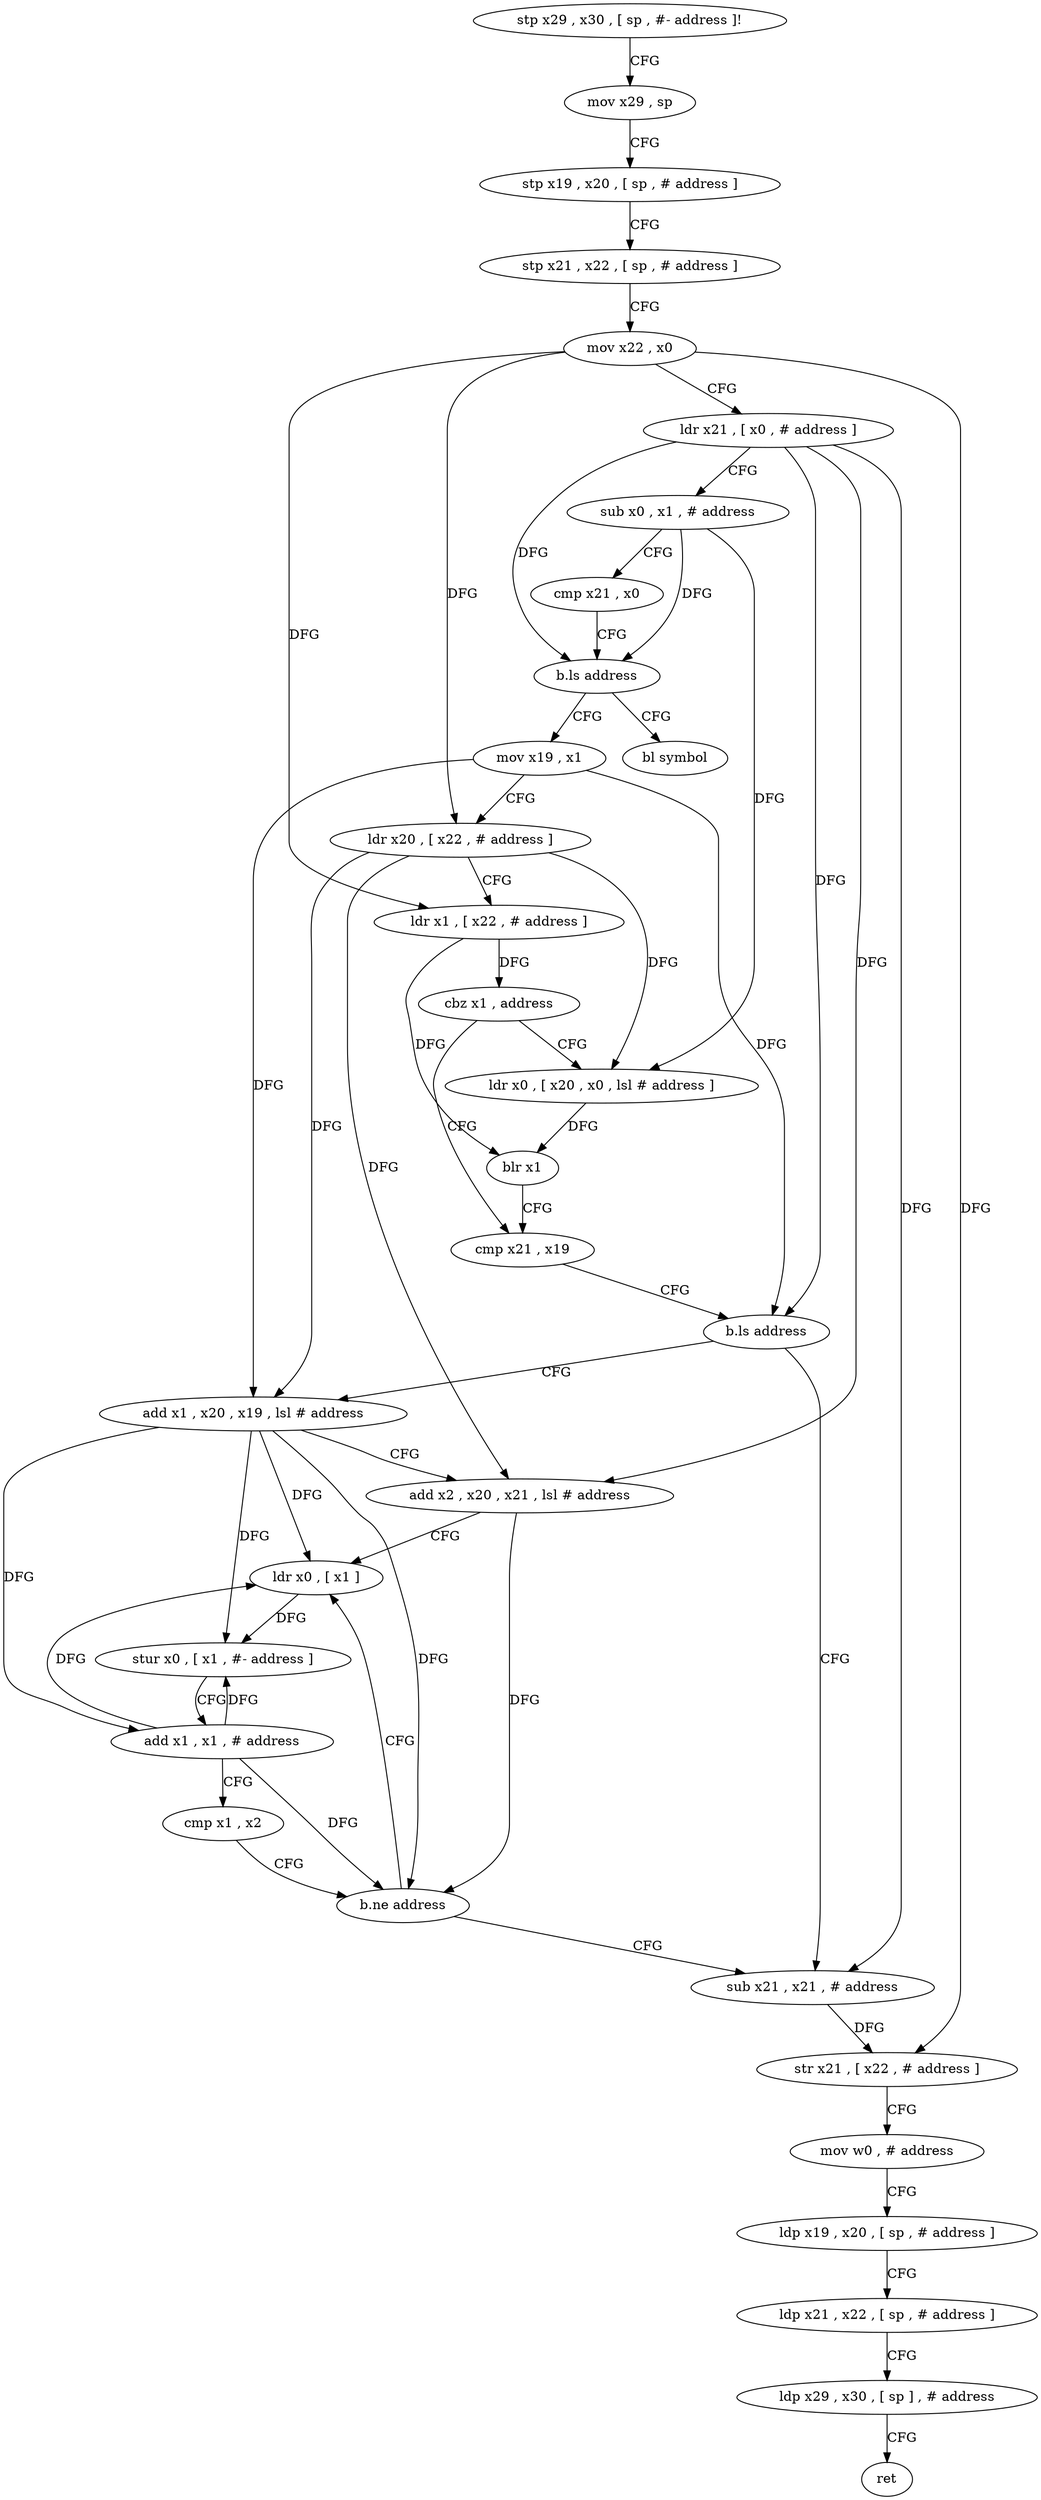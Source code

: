 digraph "func" {
"153236" [label = "stp x29 , x30 , [ sp , #- address ]!" ]
"153240" [label = "mov x29 , sp" ]
"153244" [label = "stp x19 , x20 , [ sp , # address ]" ]
"153248" [label = "stp x21 , x22 , [ sp , # address ]" ]
"153252" [label = "mov x22 , x0" ]
"153256" [label = "ldr x21 , [ x0 , # address ]" ]
"153260" [label = "sub x0 , x1 , # address" ]
"153264" [label = "cmp x21 , x0" ]
"153268" [label = "b.ls address" ]
"153360" [label = "bl symbol" ]
"153272" [label = "mov x19 , x1" ]
"153276" [label = "ldr x20 , [ x22 , # address ]" ]
"153280" [label = "ldr x1 , [ x22 , # address ]" ]
"153284" [label = "cbz x1 , address" ]
"153296" [label = "cmp x21 , x19" ]
"153288" [label = "ldr x0 , [ x20 , x0 , lsl # address ]" ]
"153300" [label = "b.ls address" ]
"153332" [label = "sub x21 , x21 , # address" ]
"153304" [label = "add x1 , x20 , x19 , lsl # address" ]
"153292" [label = "blr x1" ]
"153336" [label = "str x21 , [ x22 , # address ]" ]
"153340" [label = "mov w0 , # address" ]
"153344" [label = "ldp x19 , x20 , [ sp , # address ]" ]
"153348" [label = "ldp x21 , x22 , [ sp , # address ]" ]
"153352" [label = "ldp x29 , x30 , [ sp ] , # address" ]
"153356" [label = "ret" ]
"153308" [label = "add x2 , x20 , x21 , lsl # address" ]
"153312" [label = "ldr x0 , [ x1 ]" ]
"153316" [label = "stur x0 , [ x1 , #- address ]" ]
"153320" [label = "add x1 , x1 , # address" ]
"153324" [label = "cmp x1 , x2" ]
"153328" [label = "b.ne address" ]
"153236" -> "153240" [ label = "CFG" ]
"153240" -> "153244" [ label = "CFG" ]
"153244" -> "153248" [ label = "CFG" ]
"153248" -> "153252" [ label = "CFG" ]
"153252" -> "153256" [ label = "CFG" ]
"153252" -> "153276" [ label = "DFG" ]
"153252" -> "153280" [ label = "DFG" ]
"153252" -> "153336" [ label = "DFG" ]
"153256" -> "153260" [ label = "CFG" ]
"153256" -> "153268" [ label = "DFG" ]
"153256" -> "153300" [ label = "DFG" ]
"153256" -> "153332" [ label = "DFG" ]
"153256" -> "153308" [ label = "DFG" ]
"153260" -> "153264" [ label = "CFG" ]
"153260" -> "153268" [ label = "DFG" ]
"153260" -> "153288" [ label = "DFG" ]
"153264" -> "153268" [ label = "CFG" ]
"153268" -> "153360" [ label = "CFG" ]
"153268" -> "153272" [ label = "CFG" ]
"153272" -> "153276" [ label = "CFG" ]
"153272" -> "153300" [ label = "DFG" ]
"153272" -> "153304" [ label = "DFG" ]
"153276" -> "153280" [ label = "CFG" ]
"153276" -> "153288" [ label = "DFG" ]
"153276" -> "153304" [ label = "DFG" ]
"153276" -> "153308" [ label = "DFG" ]
"153280" -> "153284" [ label = "DFG" ]
"153280" -> "153292" [ label = "DFG" ]
"153284" -> "153296" [ label = "CFG" ]
"153284" -> "153288" [ label = "CFG" ]
"153296" -> "153300" [ label = "CFG" ]
"153288" -> "153292" [ label = "DFG" ]
"153300" -> "153332" [ label = "CFG" ]
"153300" -> "153304" [ label = "CFG" ]
"153332" -> "153336" [ label = "DFG" ]
"153304" -> "153308" [ label = "CFG" ]
"153304" -> "153312" [ label = "DFG" ]
"153304" -> "153316" [ label = "DFG" ]
"153304" -> "153320" [ label = "DFG" ]
"153304" -> "153328" [ label = "DFG" ]
"153292" -> "153296" [ label = "CFG" ]
"153336" -> "153340" [ label = "CFG" ]
"153340" -> "153344" [ label = "CFG" ]
"153344" -> "153348" [ label = "CFG" ]
"153348" -> "153352" [ label = "CFG" ]
"153352" -> "153356" [ label = "CFG" ]
"153308" -> "153312" [ label = "CFG" ]
"153308" -> "153328" [ label = "DFG" ]
"153312" -> "153316" [ label = "DFG" ]
"153316" -> "153320" [ label = "CFG" ]
"153320" -> "153324" [ label = "CFG" ]
"153320" -> "153312" [ label = "DFG" ]
"153320" -> "153316" [ label = "DFG" ]
"153320" -> "153328" [ label = "DFG" ]
"153324" -> "153328" [ label = "CFG" ]
"153328" -> "153312" [ label = "CFG" ]
"153328" -> "153332" [ label = "CFG" ]
}
